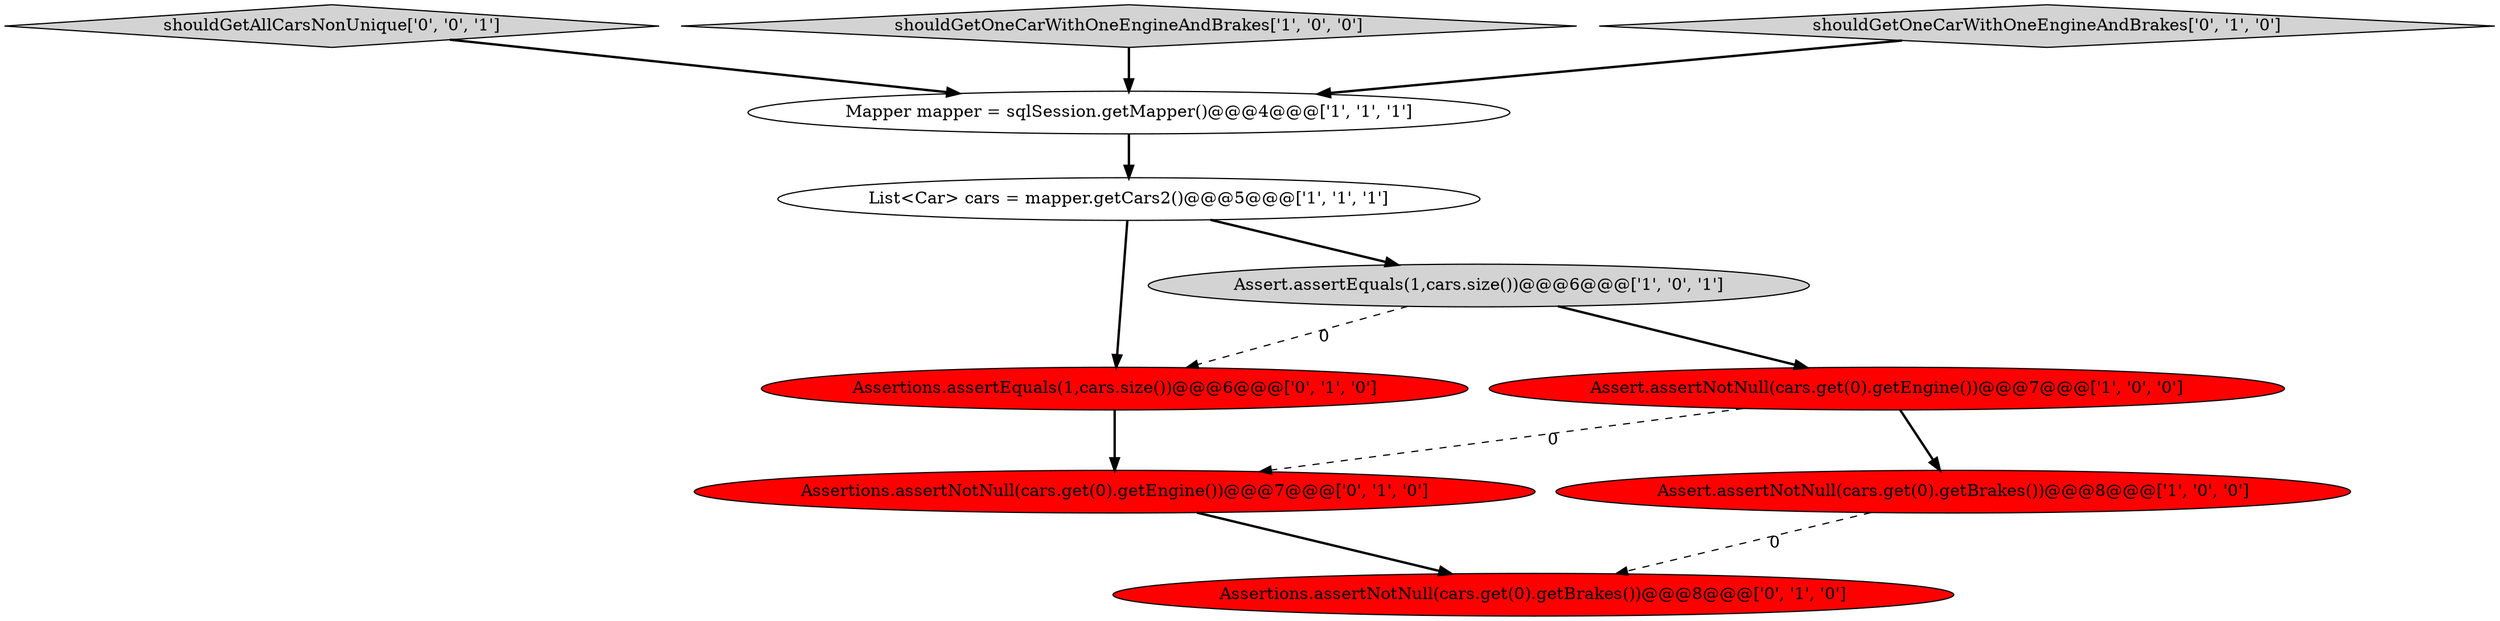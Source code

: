 digraph {
8 [style = filled, label = "Assertions.assertEquals(1,cars.size())@@@6@@@['0', '1', '0']", fillcolor = red, shape = ellipse image = "AAA1AAABBB2BBB"];
0 [style = filled, label = "Mapper mapper = sqlSession.getMapper()@@@4@@@['1', '1', '1']", fillcolor = white, shape = ellipse image = "AAA0AAABBB1BBB"];
10 [style = filled, label = "shouldGetAllCarsNonUnique['0', '0', '1']", fillcolor = lightgray, shape = diamond image = "AAA0AAABBB3BBB"];
2 [style = filled, label = "Assert.assertNotNull(cars.get(0).getEngine())@@@7@@@['1', '0', '0']", fillcolor = red, shape = ellipse image = "AAA1AAABBB1BBB"];
4 [style = filled, label = "shouldGetOneCarWithOneEngineAndBrakes['1', '0', '0']", fillcolor = lightgray, shape = diamond image = "AAA0AAABBB1BBB"];
9 [style = filled, label = "shouldGetOneCarWithOneEngineAndBrakes['0', '1', '0']", fillcolor = lightgray, shape = diamond image = "AAA0AAABBB2BBB"];
3 [style = filled, label = "Assert.assertEquals(1,cars.size())@@@6@@@['1', '0', '1']", fillcolor = lightgray, shape = ellipse image = "AAA0AAABBB1BBB"];
7 [style = filled, label = "Assertions.assertNotNull(cars.get(0).getBrakes())@@@8@@@['0', '1', '0']", fillcolor = red, shape = ellipse image = "AAA1AAABBB2BBB"];
6 [style = filled, label = "Assertions.assertNotNull(cars.get(0).getEngine())@@@7@@@['0', '1', '0']", fillcolor = red, shape = ellipse image = "AAA1AAABBB2BBB"];
1 [style = filled, label = "Assert.assertNotNull(cars.get(0).getBrakes())@@@8@@@['1', '0', '0']", fillcolor = red, shape = ellipse image = "AAA1AAABBB1BBB"];
5 [style = filled, label = "List<Car> cars = mapper.getCars2()@@@5@@@['1', '1', '1']", fillcolor = white, shape = ellipse image = "AAA0AAABBB1BBB"];
5->3 [style = bold, label=""];
3->8 [style = dashed, label="0"];
5->8 [style = bold, label=""];
8->6 [style = bold, label=""];
9->0 [style = bold, label=""];
3->2 [style = bold, label=""];
6->7 [style = bold, label=""];
1->7 [style = dashed, label="0"];
2->1 [style = bold, label=""];
10->0 [style = bold, label=""];
4->0 [style = bold, label=""];
0->5 [style = bold, label=""];
2->6 [style = dashed, label="0"];
}
